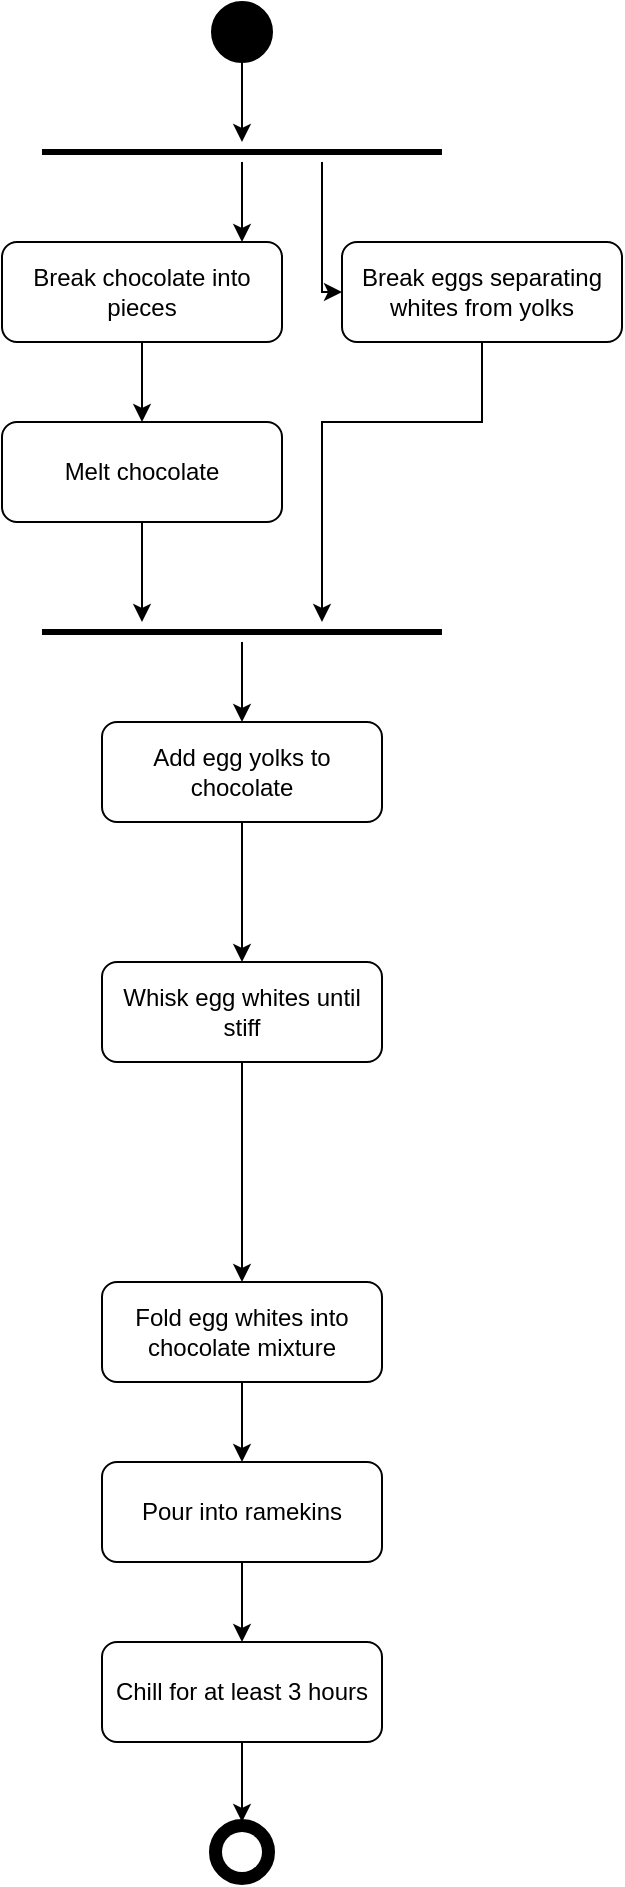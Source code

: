 <mxfile version="28.2.8">
  <diagram name="Chocolate Mousse Activity Diagram" id="0">
    <mxGraphModel dx="772" dy="509" grid="1" gridSize="10" guides="1" tooltips="1" connect="1" arrows="1" fold="1" page="1" pageScale="1" pageWidth="850" pageHeight="1100" math="0" shadow="0">
      <root>
        <mxCell id="0" />
        <mxCell id="1" parent="0" />
        <mxCell id="initial" value="" style="ellipse;fillColor=#000000;" parent="1" vertex="1">
          <mxGeometry x="395" y="40" width="30" height="30" as="geometry" />
        </mxCell>
        <mxCell id="fork1" value="" style="line;strokeWidth=3;html=1;" parent="1" vertex="1">
          <mxGeometry x="310" y="110" width="200" height="10" as="geometry" />
        </mxCell>
        <mxCell id="edge1" value="" style="edgeStyle=orthogonalEdgeStyle;rounded=0;orthogonalLoop=1;jettySize=auto;html=1;endArrow=classic;endFill=1;" parent="1" source="initial" target="fork1" edge="1">
          <mxGeometry relative="1" as="geometry" />
        </mxCell>
        <mxCell id="act1" value="Break chocolate into pieces" style="rounded=1;whiteSpace=wrap;html=1;" parent="1" vertex="1">
          <mxGeometry x="290" y="160" width="140" height="50" as="geometry" />
        </mxCell>
        <mxCell id="edge2" value="" style="edgeStyle=orthogonalEdgeStyle;rounded=0;orthogonalLoop=1;jettySize=auto;html=1;endArrow=classic;endFill=1;" parent="1" source="fork1" target="act1" edge="1">
          <mxGeometry relative="1" as="geometry">
            <Array as="points">
              <mxPoint x="360" y="115" />
            </Array>
          </mxGeometry>
        </mxCell>
        <mxCell id="act2" value="Melt chocolate" style="rounded=1;whiteSpace=wrap;html=1;" parent="1" vertex="1">
          <mxGeometry x="290" y="250" width="140" height="50" as="geometry" />
        </mxCell>
        <mxCell id="edge3" value="" style="edgeStyle=orthogonalEdgeStyle;rounded=0;orthogonalLoop=1;jettySize=auto;html=1;endArrow=classic;endFill=1;" parent="1" source="act1" target="act2" edge="1">
          <mxGeometry relative="1" as="geometry" />
        </mxCell>
        <mxCell id="act3" value="Break eggs separating whites from yolks" style="rounded=1;whiteSpace=wrap;html=1;" parent="1" vertex="1">
          <mxGeometry x="460" y="160" width="140" height="50" as="geometry" />
        </mxCell>
        <mxCell id="edge4" value="" style="edgeStyle=orthogonalEdgeStyle;rounded=0;orthogonalLoop=1;jettySize=auto;html=1;endArrow=classic;endFill=1;" parent="1" source="fork1" target="act3" edge="1">
          <mxGeometry relative="1" as="geometry">
            <Array as="points">
              <mxPoint x="450" y="115" />
            </Array>
          </mxGeometry>
        </mxCell>
        <mxCell id="join1" value="" style="line;strokeWidth=3;html=1;" parent="1" vertex="1">
          <mxGeometry x="310" y="350" width="200" height="10" as="geometry" />
        </mxCell>
        <mxCell id="edge5" value="" style="edgeStyle=orthogonalEdgeStyle;rounded=0;orthogonalLoop=1;jettySize=auto;html=1;endArrow=classic;endFill=1;" parent="1" source="act2" target="join1" edge="1">
          <mxGeometry relative="1" as="geometry">
            <Array as="points">
              <mxPoint x="360" y="355" />
            </Array>
          </mxGeometry>
        </mxCell>
        <mxCell id="edge6" value="" style="edgeStyle=orthogonalEdgeStyle;rounded=0;orthogonalLoop=1;jettySize=auto;html=1;endArrow=classic;endFill=1;" parent="1" source="act3" target="join1" edge="1">
          <mxGeometry relative="1" as="geometry">
            <Array as="points">
              <mxPoint x="530" y="250" />
              <mxPoint x="450" y="250" />
              <mxPoint x="450" y="355" />
            </Array>
          </mxGeometry>
        </mxCell>
        <mxCell id="act4" value="Add egg yolks to chocolate" style="rounded=1;whiteSpace=wrap;html=1;" parent="1" vertex="1">
          <mxGeometry x="340" y="400" width="140" height="50" as="geometry" />
        </mxCell>
        <mxCell id="edge7" value="" style="edgeStyle=orthogonalEdgeStyle;rounded=0;orthogonalLoop=1;jettySize=auto;html=1;endArrow=classic;endFill=1;" parent="1" source="join1" target="act4" edge="1">
          <mxGeometry relative="1" as="geometry" />
        </mxCell>
        <mxCell id="edge8" value="" style="edgeStyle=orthogonalEdgeStyle;rounded=0;orthogonalLoop=1;jettySize=auto;html=1;endArrow=classic;endFill=1;" parent="1" source="act4" target="act5" edge="1">
          <mxGeometry relative="1" as="geometry">
            <mxPoint x="410" y="490" as="targetPoint" />
          </mxGeometry>
        </mxCell>
        <mxCell id="act5" value="Whisk egg whites until stiff" style="rounded=1;whiteSpace=wrap;html=1;" parent="1" vertex="1">
          <mxGeometry x="340" y="520" width="140" height="50" as="geometry" />
        </mxCell>
        <mxCell id="act6" value="Fold egg whites into chocolate mixture" style="rounded=1;whiteSpace=wrap;html=1;" parent="1" vertex="1">
          <mxGeometry x="340" y="680" width="140" height="50" as="geometry" />
        </mxCell>
        <mxCell id="act7" value="Pour into ramekins" style="rounded=1;whiteSpace=wrap;html=1;" parent="1" vertex="1">
          <mxGeometry x="340" y="770" width="140" height="50" as="geometry" />
        </mxCell>
        <mxCell id="edge14" value="" style="edgeStyle=orthogonalEdgeStyle;rounded=0;orthogonalLoop=1;jettySize=auto;html=1;endArrow=classic;endFill=1;" parent="1" source="act6" target="act7" edge="1">
          <mxGeometry relative="1" as="geometry" />
        </mxCell>
        <mxCell id="act8" value="Chill for at least 3 hours" style="rounded=1;whiteSpace=wrap;html=1;" parent="1" vertex="1">
          <mxGeometry x="340" y="860" width="140" height="50" as="geometry" />
        </mxCell>
        <mxCell id="edge15" value="" style="edgeStyle=orthogonalEdgeStyle;rounded=0;orthogonalLoop=1;jettySize=auto;html=1;endArrow=classic;endFill=1;" parent="1" source="act7" target="act8" edge="1">
          <mxGeometry relative="1" as="geometry" />
        </mxCell>
        <mxCell id="final" value="" style="ellipse;html=1;fillColor=#000000;strokeColor=#000000;strokeWidth=3;" parent="1" vertex="1">
          <mxGeometry x="395" y="950" width="30" height="30" as="geometry" />
        </mxCell>
        <mxCell id="finalInner" value="" style="ellipse;html=1;fillColor=#ffffff;strokeColor=none;" parent="1" vertex="1">
          <mxGeometry x="400" y="955" width="20" height="20" as="geometry" />
        </mxCell>
        <mxCell id="edge16" value="" style="edgeStyle=orthogonalEdgeStyle;rounded=0;orthogonalLoop=1;jettySize=auto;html=1;endArrow=classic;endFill=1;" parent="1" source="act8" target="final" edge="1">
          <mxGeometry relative="1" as="geometry" />
        </mxCell>
        <mxCell id="XIDScDbK-g-aj5CGyeAF-1" value="" style="edgeStyle=orthogonalEdgeStyle;rounded=0;orthogonalLoop=1;jettySize=auto;html=1;endArrow=classic;endFill=1;" edge="1" parent="1" source="act5" target="act6">
          <mxGeometry relative="1" as="geometry">
            <mxPoint x="410" y="610" as="sourcePoint" />
            <mxPoint x="410" y="680" as="targetPoint" />
          </mxGeometry>
        </mxCell>
      </root>
    </mxGraphModel>
  </diagram>
</mxfile>
